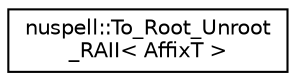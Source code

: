 digraph "Graphical Class Hierarchy"
{
 // LATEX_PDF_SIZE
  edge [fontname="Helvetica",fontsize="10",labelfontname="Helvetica",labelfontsize="10"];
  node [fontname="Helvetica",fontsize="10",shape=record];
  rankdir="LR";
  Node0 [label="nuspell::To_Root_Unroot\l_RAII\< AffixT \>",height=0.2,width=0.4,color="black", fillcolor="white", style="filled",URL="$classnuspell_1_1_to___root___unroot___r_a_i_i.html",tooltip=" "];
}
